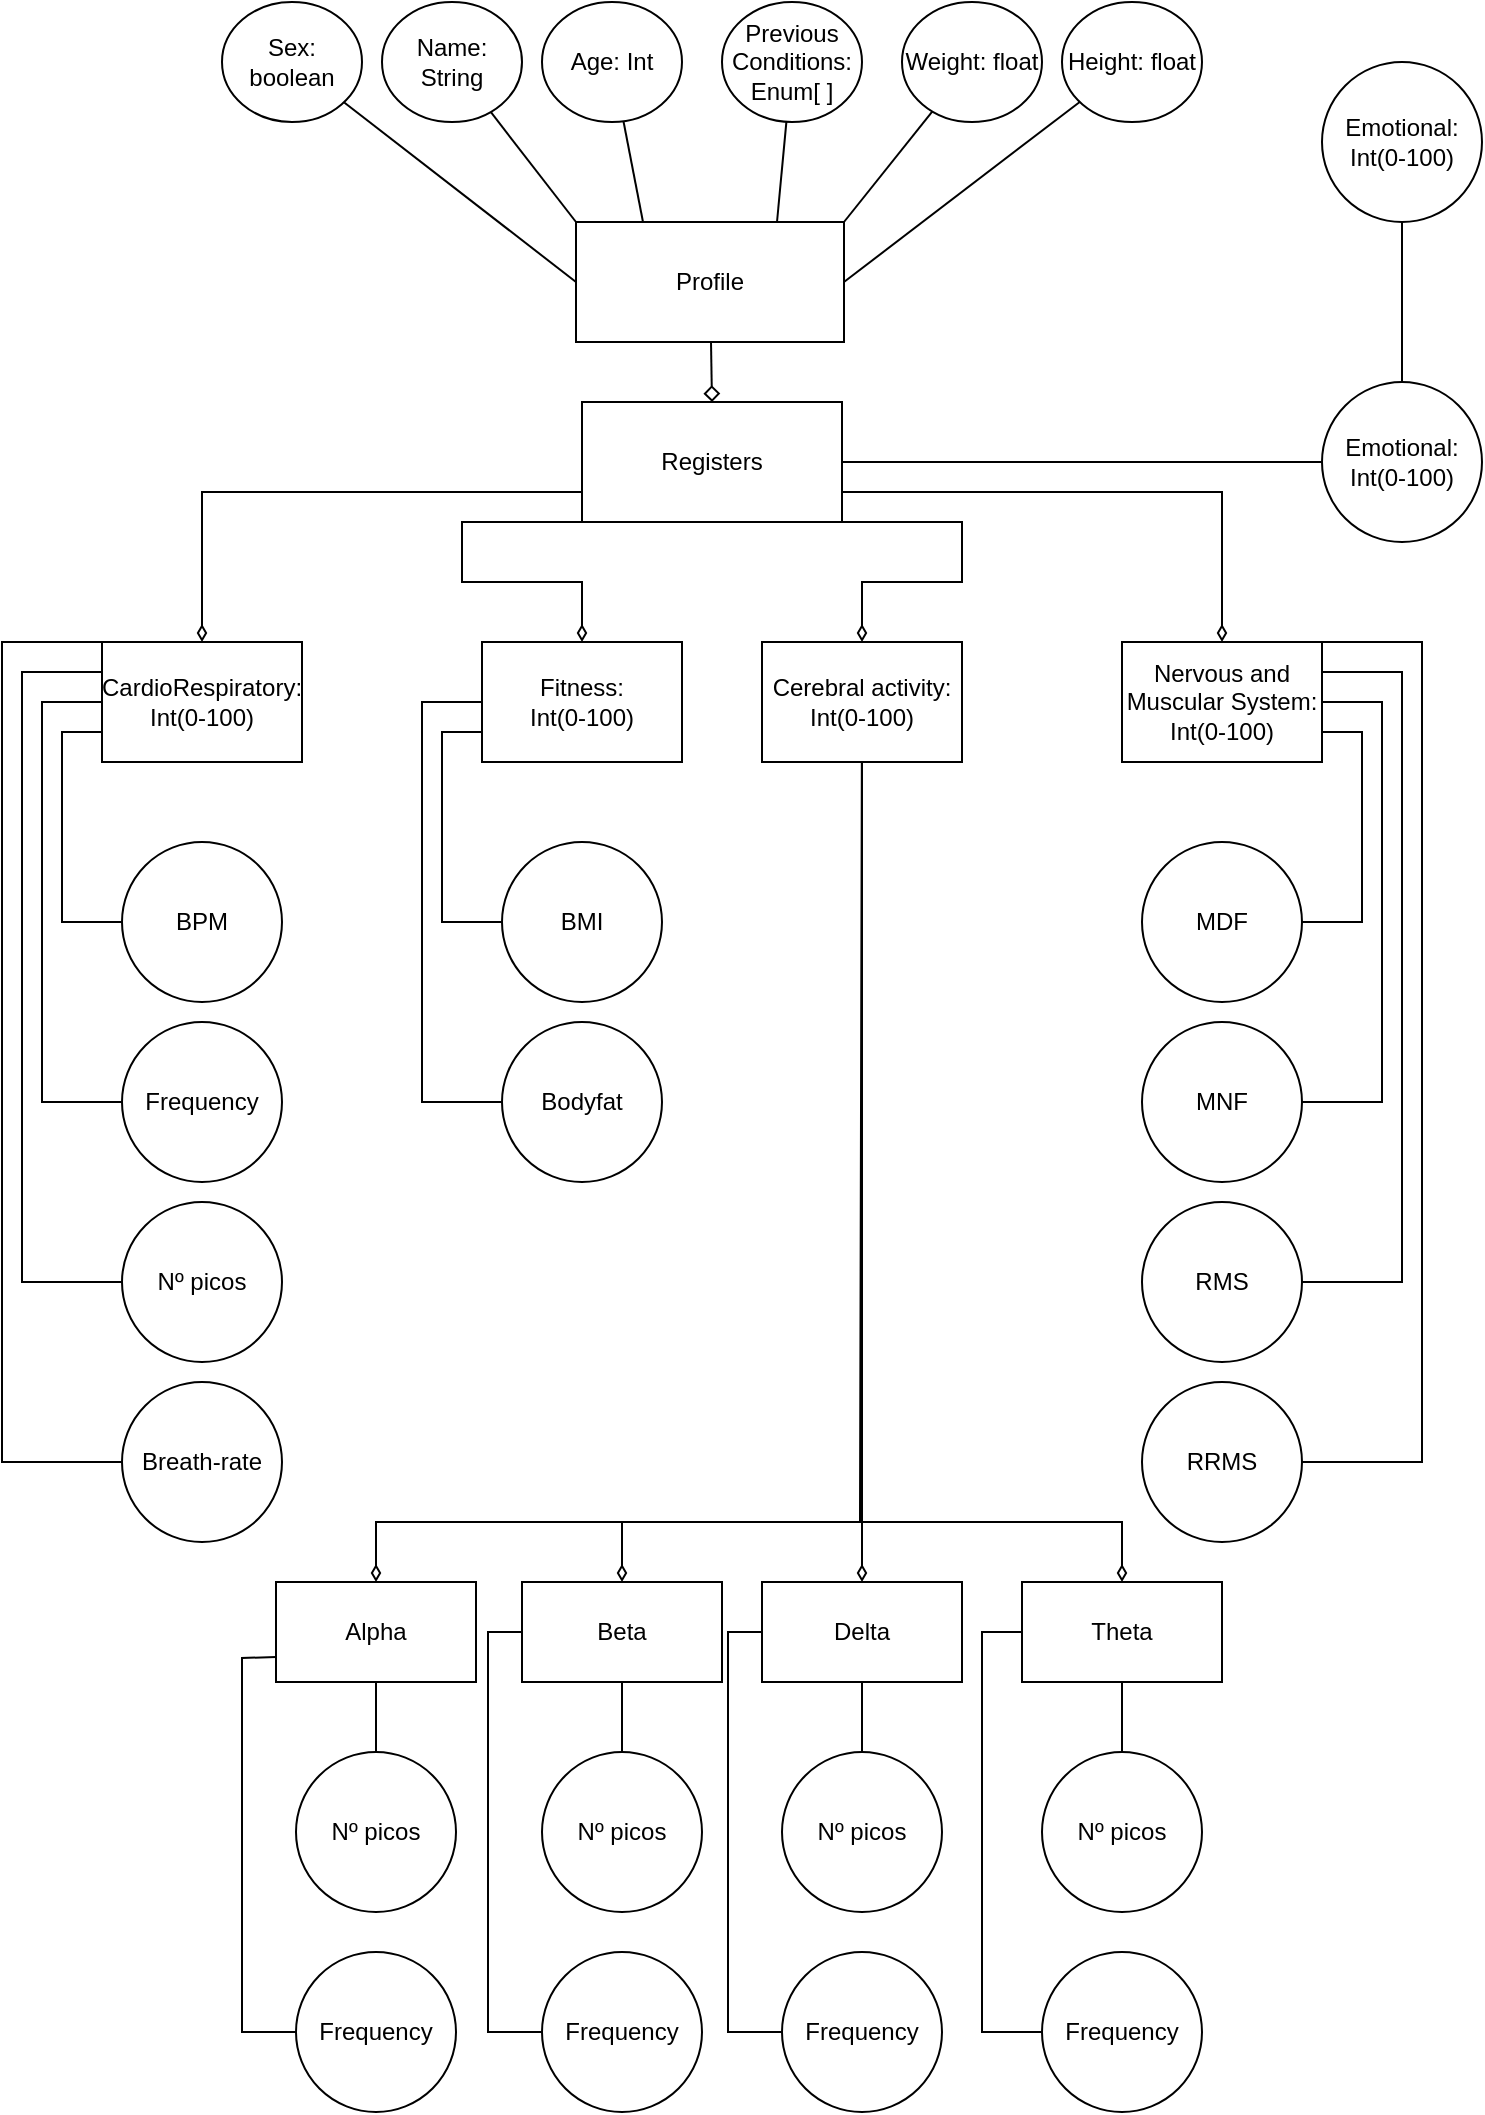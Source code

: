 <mxfile version="13.0.5" type="github"><diagram id="wRc6pEYPEiuRQpmLlJet" name="Page-1"><mxGraphModel dx="1892" dy="1194" grid="1" gridSize="10" guides="1" tooltips="1" connect="1" arrows="1" fold="1" page="1" pageScale="1" pageWidth="827" pageHeight="1169" math="0" shadow="0"><root><mxCell id="0"/><mxCell id="1" parent="0"/><mxCell id="9G0MCJ_sJ1mzn_k1qaKj-18" style="edgeStyle=none;rounded=0;orthogonalLoop=1;jettySize=auto;html=1;entryX=0.5;entryY=0;entryDx=0;entryDy=0;endArrow=diamond;endFill=0;" edge="1" parent="1" source="9G0MCJ_sJ1mzn_k1qaKj-1" target="9G0MCJ_sJ1mzn_k1qaKj-17"><mxGeometry relative="1" as="geometry"/></mxCell><mxCell id="9G0MCJ_sJ1mzn_k1qaKj-1" value="Profile" style="rounded=0;whiteSpace=wrap;html=1;" vertex="1" parent="1"><mxGeometry x="347" y="130" width="134" height="60" as="geometry"/></mxCell><mxCell id="9G0MCJ_sJ1mzn_k1qaKj-10" style="edgeStyle=none;rounded=0;orthogonalLoop=1;jettySize=auto;html=1;entryX=0;entryY=0;entryDx=0;entryDy=0;endArrow=none;endFill=0;" edge="1" parent="1" source="9G0MCJ_sJ1mzn_k1qaKj-2" target="9G0MCJ_sJ1mzn_k1qaKj-1"><mxGeometry relative="1" as="geometry"/></mxCell><mxCell id="9G0MCJ_sJ1mzn_k1qaKj-2" value="Name: String" style="ellipse;whiteSpace=wrap;html=1;" vertex="1" parent="1"><mxGeometry x="250" y="20" width="70" height="60" as="geometry"/></mxCell><mxCell id="9G0MCJ_sJ1mzn_k1qaKj-11" style="edgeStyle=none;rounded=0;orthogonalLoop=1;jettySize=auto;html=1;entryX=0.25;entryY=0;entryDx=0;entryDy=0;endArrow=none;endFill=0;" edge="1" parent="1" source="9G0MCJ_sJ1mzn_k1qaKj-4" target="9G0MCJ_sJ1mzn_k1qaKj-1"><mxGeometry relative="1" as="geometry"/></mxCell><mxCell id="9G0MCJ_sJ1mzn_k1qaKj-4" value="Age: Int" style="ellipse;whiteSpace=wrap;html=1;" vertex="1" parent="1"><mxGeometry x="330" y="20" width="70" height="60" as="geometry"/></mxCell><mxCell id="9G0MCJ_sJ1mzn_k1qaKj-12" style="edgeStyle=none;rounded=0;orthogonalLoop=1;jettySize=auto;html=1;entryX=1;entryY=0;entryDx=0;entryDy=0;endArrow=none;endFill=0;" edge="1" parent="1" source="9G0MCJ_sJ1mzn_k1qaKj-5" target="9G0MCJ_sJ1mzn_k1qaKj-1"><mxGeometry relative="1" as="geometry"/></mxCell><mxCell id="9G0MCJ_sJ1mzn_k1qaKj-5" value="Weight: float" style="ellipse;whiteSpace=wrap;html=1;" vertex="1" parent="1"><mxGeometry x="510" y="20" width="70" height="60" as="geometry"/></mxCell><mxCell id="9G0MCJ_sJ1mzn_k1qaKj-13" style="edgeStyle=none;rounded=0;orthogonalLoop=1;jettySize=auto;html=1;entryX=1;entryY=0.5;entryDx=0;entryDy=0;endArrow=none;endFill=0;" edge="1" parent="1" source="9G0MCJ_sJ1mzn_k1qaKj-6" target="9G0MCJ_sJ1mzn_k1qaKj-1"><mxGeometry relative="1" as="geometry"/></mxCell><mxCell id="9G0MCJ_sJ1mzn_k1qaKj-6" value="Height: float" style="ellipse;whiteSpace=wrap;html=1;" vertex="1" parent="1"><mxGeometry x="590" y="20" width="70" height="60" as="geometry"/></mxCell><mxCell id="9G0MCJ_sJ1mzn_k1qaKj-14" style="edgeStyle=none;rounded=0;orthogonalLoop=1;jettySize=auto;html=1;entryX=0;entryY=0.5;entryDx=0;entryDy=0;endArrow=none;endFill=0;" edge="1" parent="1" source="9G0MCJ_sJ1mzn_k1qaKj-7" target="9G0MCJ_sJ1mzn_k1qaKj-1"><mxGeometry relative="1" as="geometry"/></mxCell><mxCell id="9G0MCJ_sJ1mzn_k1qaKj-7" value="Sex: boolean" style="ellipse;whiteSpace=wrap;html=1;" vertex="1" parent="1"><mxGeometry x="170" y="20" width="70" height="60" as="geometry"/></mxCell><mxCell id="9G0MCJ_sJ1mzn_k1qaKj-15" style="edgeStyle=none;rounded=0;orthogonalLoop=1;jettySize=auto;html=1;entryX=0.75;entryY=0;entryDx=0;entryDy=0;endArrow=none;endFill=0;" edge="1" parent="1" source="9G0MCJ_sJ1mzn_k1qaKj-8" target="9G0MCJ_sJ1mzn_k1qaKj-1"><mxGeometry relative="1" as="geometry"/></mxCell><mxCell id="9G0MCJ_sJ1mzn_k1qaKj-8" value="Previous Conditions:&lt;br&gt;Enum[ ]" style="ellipse;whiteSpace=wrap;html=1;" vertex="1" parent="1"><mxGeometry x="420" y="20" width="70" height="60" as="geometry"/></mxCell><mxCell id="9G0MCJ_sJ1mzn_k1qaKj-23" style="edgeStyle=none;rounded=0;orthogonalLoop=1;jettySize=auto;html=1;entryX=0.5;entryY=0;entryDx=0;entryDy=0;endArrow=diamondThin;endFill=0;exitX=0;exitY=0.75;exitDx=0;exitDy=0;" edge="1" parent="1" source="9G0MCJ_sJ1mzn_k1qaKj-17" target="9G0MCJ_sJ1mzn_k1qaKj-19"><mxGeometry relative="1" as="geometry"><Array as="points"><mxPoint x="160" y="265"/></Array></mxGeometry></mxCell><mxCell id="9G0MCJ_sJ1mzn_k1qaKj-25" style="edgeStyle=none;rounded=0;orthogonalLoop=1;jettySize=auto;html=1;entryX=0;entryY=0.5;entryDx=0;entryDy=0;endArrow=none;endFill=0;exitX=1;exitY=0.5;exitDx=0;exitDy=0;exitPerimeter=0;" edge="1" parent="1" source="9G0MCJ_sJ1mzn_k1qaKj-17" target="9G0MCJ_sJ1mzn_k1qaKj-40"><mxGeometry relative="1" as="geometry"><mxPoint x="230.0" y="340" as="targetPoint"/><Array as="points"/></mxGeometry></mxCell><mxCell id="9G0MCJ_sJ1mzn_k1qaKj-27" style="edgeStyle=none;rounded=0;orthogonalLoop=1;jettySize=auto;html=1;entryX=0.5;entryY=0;entryDx=0;entryDy=0;endArrow=diamondThin;endFill=0;exitX=1;exitY=1;exitDx=0;exitDy=0;" edge="1" parent="1" source="9G0MCJ_sJ1mzn_k1qaKj-17" target="9G0MCJ_sJ1mzn_k1qaKj-26"><mxGeometry relative="1" as="geometry"><Array as="points"><mxPoint x="540" y="280"/><mxPoint x="540" y="310"/><mxPoint x="490" y="310"/></Array></mxGeometry></mxCell><mxCell id="9G0MCJ_sJ1mzn_k1qaKj-29" style="edgeStyle=none;rounded=0;orthogonalLoop=1;jettySize=auto;html=1;entryX=0.5;entryY=0;entryDx=0;entryDy=0;endArrow=diamondThin;endFill=0;exitX=1;exitY=0.75;exitDx=0;exitDy=0;" edge="1" parent="1" source="9G0MCJ_sJ1mzn_k1qaKj-17" target="9G0MCJ_sJ1mzn_k1qaKj-28"><mxGeometry relative="1" as="geometry"><Array as="points"><mxPoint x="670" y="265"/></Array></mxGeometry></mxCell><mxCell id="9G0MCJ_sJ1mzn_k1qaKj-33" style="edgeStyle=none;rounded=0;orthogonalLoop=1;jettySize=auto;html=1;entryX=0.5;entryY=0;entryDx=0;entryDy=0;endArrow=diamondThin;endFill=0;exitX=0.25;exitY=1;exitDx=0;exitDy=0;" edge="1" parent="1" source="9G0MCJ_sJ1mzn_k1qaKj-17" target="9G0MCJ_sJ1mzn_k1qaKj-32"><mxGeometry relative="1" as="geometry"><Array as="points"><mxPoint x="290" y="280"/><mxPoint x="290" y="310"/><mxPoint x="350" y="310"/></Array></mxGeometry></mxCell><mxCell id="9G0MCJ_sJ1mzn_k1qaKj-17" value="Registers" style="rounded=0;whiteSpace=wrap;html=1;" vertex="1" parent="1"><mxGeometry x="350" y="220" width="130" height="60" as="geometry"/></mxCell><mxCell id="9G0MCJ_sJ1mzn_k1qaKj-49" style="edgeStyle=none;rounded=0;orthogonalLoop=1;jettySize=auto;html=1;entryX=0;entryY=0.5;entryDx=0;entryDy=0;endArrow=none;endFill=0;exitX=0;exitY=0;exitDx=0;exitDy=0;" edge="1" parent="1" source="9G0MCJ_sJ1mzn_k1qaKj-19" target="9G0MCJ_sJ1mzn_k1qaKj-42"><mxGeometry relative="1" as="geometry"><Array as="points"><mxPoint x="60" y="340"/><mxPoint x="60" y="750"/></Array></mxGeometry></mxCell><mxCell id="9G0MCJ_sJ1mzn_k1qaKj-51" style="edgeStyle=none;rounded=0;orthogonalLoop=1;jettySize=auto;html=1;entryX=0;entryY=0.5;entryDx=0;entryDy=0;endArrow=none;endFill=0;exitX=0;exitY=0.25;exitDx=0;exitDy=0;" edge="1" parent="1" source="9G0MCJ_sJ1mzn_k1qaKj-19" target="9G0MCJ_sJ1mzn_k1qaKj-39"><mxGeometry relative="1" as="geometry"><Array as="points"><mxPoint x="70" y="355"/><mxPoint x="70" y="660"/></Array></mxGeometry></mxCell><mxCell id="9G0MCJ_sJ1mzn_k1qaKj-52" style="edgeStyle=none;rounded=0;orthogonalLoop=1;jettySize=auto;html=1;endArrow=none;endFill=0;exitX=0;exitY=0.5;exitDx=0;exitDy=0;entryX=0;entryY=0.5;entryDx=0;entryDy=0;" edge="1" parent="1" source="9G0MCJ_sJ1mzn_k1qaKj-19" target="9G0MCJ_sJ1mzn_k1qaKj-38"><mxGeometry relative="1" as="geometry"><mxPoint x="110" y="388" as="sourcePoint"/><mxPoint x="120.102" y="590.85" as="targetPoint"/><Array as="points"><mxPoint x="80" y="370"/><mxPoint x="80" y="570"/></Array></mxGeometry></mxCell><mxCell id="9G0MCJ_sJ1mzn_k1qaKj-55" style="edgeStyle=none;rounded=0;orthogonalLoop=1;jettySize=auto;html=1;entryX=0;entryY=0.5;entryDx=0;entryDy=0;endArrow=none;endFill=0;exitX=0;exitY=0.75;exitDx=0;exitDy=0;" edge="1" parent="1" source="9G0MCJ_sJ1mzn_k1qaKj-19" target="9G0MCJ_sJ1mzn_k1qaKj-37"><mxGeometry relative="1" as="geometry"><Array as="points"><mxPoint x="90" y="385"/><mxPoint x="90" y="480"/></Array></mxGeometry></mxCell><mxCell id="9G0MCJ_sJ1mzn_k1qaKj-19" value="CardioRespiratory:&lt;br&gt;Int(0-100)" style="rounded=0;whiteSpace=wrap;html=1;" vertex="1" parent="1"><mxGeometry x="110" y="340" width="100" height="60" as="geometry"/></mxCell><mxCell id="9G0MCJ_sJ1mzn_k1qaKj-63" style="edgeStyle=none;rounded=0;orthogonalLoop=1;jettySize=auto;html=1;entryX=0.5;entryY=0;entryDx=0;entryDy=0;endArrow=diamondThin;endFill=0;" edge="1" parent="1" source="9G0MCJ_sJ1mzn_k1qaKj-26" target="9G0MCJ_sJ1mzn_k1qaKj-59"><mxGeometry relative="1" as="geometry"><Array as="points"><mxPoint x="489" y="780"/><mxPoint x="370" y="780"/></Array></mxGeometry></mxCell><mxCell id="9G0MCJ_sJ1mzn_k1qaKj-64" style="edgeStyle=none;rounded=0;orthogonalLoop=1;jettySize=auto;html=1;entryX=0.5;entryY=0;entryDx=0;entryDy=0;endArrow=diamondThin;endFill=0;exitX=0.5;exitY=1;exitDx=0;exitDy=0;" edge="1" parent="1" source="9G0MCJ_sJ1mzn_k1qaKj-26" target="9G0MCJ_sJ1mzn_k1qaKj-61"><mxGeometry relative="1" as="geometry"><mxPoint x="490" y="390" as="sourcePoint"/><Array as="points"><mxPoint x="490" y="670"/></Array></mxGeometry></mxCell><mxCell id="9G0MCJ_sJ1mzn_k1qaKj-65" style="edgeStyle=none;rounded=0;orthogonalLoop=1;jettySize=auto;html=1;entryX=0.5;entryY=0;entryDx=0;entryDy=0;endArrow=diamondThin;endFill=0;exitX=0.5;exitY=1;exitDx=0;exitDy=0;startArrow=none;startFill=0;" edge="1" parent="1" source="9G0MCJ_sJ1mzn_k1qaKj-26" target="9G0MCJ_sJ1mzn_k1qaKj-60"><mxGeometry relative="1" as="geometry"><Array as="points"><mxPoint x="490" y="670"/><mxPoint x="490" y="780"/><mxPoint x="620" y="780"/></Array></mxGeometry></mxCell><mxCell id="9G0MCJ_sJ1mzn_k1qaKj-66" style="edgeStyle=none;rounded=0;orthogonalLoop=1;jettySize=auto;html=1;endArrow=diamondThin;endFill=0;" edge="1" parent="1" source="9G0MCJ_sJ1mzn_k1qaKj-26" target="9G0MCJ_sJ1mzn_k1qaKj-57"><mxGeometry relative="1" as="geometry"><Array as="points"><mxPoint x="490" y="780"/><mxPoint x="247" y="780"/></Array></mxGeometry></mxCell><mxCell id="9G0MCJ_sJ1mzn_k1qaKj-26" value="Cerebral activity:&lt;br&gt;Int(0-100)" style="rounded=0;whiteSpace=wrap;html=1;" vertex="1" parent="1"><mxGeometry x="440" y="340" width="100" height="60" as="geometry"/></mxCell><mxCell id="9G0MCJ_sJ1mzn_k1qaKj-87" style="edgeStyle=none;rounded=0;orthogonalLoop=1;jettySize=auto;html=1;entryX=1;entryY=0.5;entryDx=0;entryDy=0;startArrow=none;startFill=0;endArrow=none;endFill=0;strokeWidth=1;exitX=1;exitY=0.75;exitDx=0;exitDy=0;" edge="1" parent="1" source="9G0MCJ_sJ1mzn_k1qaKj-28" target="9G0MCJ_sJ1mzn_k1qaKj-86"><mxGeometry relative="1" as="geometry"><Array as="points"><mxPoint x="740" y="385"/><mxPoint x="740" y="480"/></Array></mxGeometry></mxCell><mxCell id="9G0MCJ_sJ1mzn_k1qaKj-89" style="edgeStyle=none;rounded=0;orthogonalLoop=1;jettySize=auto;html=1;entryX=0;entryY=0.5;entryDx=0;entryDy=0;startArrow=none;startFill=0;endArrow=none;endFill=0;strokeWidth=1;" edge="1" parent="1" source="9G0MCJ_sJ1mzn_k1qaKj-28" target="9G0MCJ_sJ1mzn_k1qaKj-88"><mxGeometry relative="1" as="geometry"><Array as="points"><mxPoint x="750" y="370"/><mxPoint x="750" y="570"/></Array></mxGeometry></mxCell><mxCell id="9G0MCJ_sJ1mzn_k1qaKj-93" style="edgeStyle=none;rounded=0;orthogonalLoop=1;jettySize=auto;html=1;entryX=1;entryY=0.5;entryDx=0;entryDy=0;startArrow=none;startFill=0;endArrow=none;endFill=0;strokeWidth=1;exitX=1;exitY=0.25;exitDx=0;exitDy=0;" edge="1" parent="1" source="9G0MCJ_sJ1mzn_k1qaKj-28" target="9G0MCJ_sJ1mzn_k1qaKj-91"><mxGeometry relative="1" as="geometry"><Array as="points"><mxPoint x="760" y="355"/><mxPoint x="760" y="660"/></Array></mxGeometry></mxCell><mxCell id="9G0MCJ_sJ1mzn_k1qaKj-94" style="edgeStyle=none;rounded=0;orthogonalLoop=1;jettySize=auto;html=1;exitX=1;exitY=0;exitDx=0;exitDy=0;entryX=1;entryY=0.5;entryDx=0;entryDy=0;startArrow=none;startFill=0;endArrow=none;endFill=0;strokeWidth=1;" edge="1" parent="1" source="9G0MCJ_sJ1mzn_k1qaKj-28" target="9G0MCJ_sJ1mzn_k1qaKj-92"><mxGeometry relative="1" as="geometry"><Array as="points"><mxPoint x="770" y="340"/><mxPoint x="770" y="750"/></Array></mxGeometry></mxCell><mxCell id="9G0MCJ_sJ1mzn_k1qaKj-28" value="Nervous and Muscular System:&lt;br&gt;Int(0-100)" style="rounded=0;whiteSpace=wrap;html=1;" vertex="1" parent="1"><mxGeometry x="620" y="340" width="100" height="60" as="geometry"/></mxCell><mxCell id="9G0MCJ_sJ1mzn_k1qaKj-46" style="edgeStyle=none;rounded=0;orthogonalLoop=1;jettySize=auto;html=1;entryX=0;entryY=0.5;entryDx=0;entryDy=0;endArrow=none;endFill=0;exitX=0;exitY=0.75;exitDx=0;exitDy=0;" edge="1" parent="1" source="9G0MCJ_sJ1mzn_k1qaKj-32" target="9G0MCJ_sJ1mzn_k1qaKj-43"><mxGeometry relative="1" as="geometry"><Array as="points"><mxPoint x="280" y="385"/><mxPoint x="280" y="480"/></Array></mxGeometry></mxCell><mxCell id="9G0MCJ_sJ1mzn_k1qaKj-47" style="edgeStyle=none;rounded=0;orthogonalLoop=1;jettySize=auto;html=1;entryX=0;entryY=0.5;entryDx=0;entryDy=0;endArrow=none;endFill=0;" edge="1" parent="1" source="9G0MCJ_sJ1mzn_k1qaKj-32" target="9G0MCJ_sJ1mzn_k1qaKj-48"><mxGeometry relative="1" as="geometry"><mxPoint x="400.0" y="490" as="targetPoint"/><Array as="points"><mxPoint x="270" y="370"/><mxPoint x="270" y="570"/></Array></mxGeometry></mxCell><mxCell id="9G0MCJ_sJ1mzn_k1qaKj-32" value="Fitness:&lt;br&gt;Int(0-100)" style="rounded=0;whiteSpace=wrap;html=1;" vertex="1" parent="1"><mxGeometry x="300" y="340" width="100" height="60" as="geometry"/></mxCell><mxCell id="9G0MCJ_sJ1mzn_k1qaKj-34" style="edgeStyle=none;rounded=0;orthogonalLoop=1;jettySize=auto;html=1;exitX=1;exitY=0.5;exitDx=0;exitDy=0;endArrow=none;endFill=0;" edge="1" parent="1" source="9G0MCJ_sJ1mzn_k1qaKj-32" target="9G0MCJ_sJ1mzn_k1qaKj-32"><mxGeometry relative="1" as="geometry"/></mxCell><mxCell id="9G0MCJ_sJ1mzn_k1qaKj-36" style="edgeStyle=none;rounded=0;orthogonalLoop=1;jettySize=auto;html=1;exitX=0;exitY=0.5;exitDx=0;exitDy=0;endArrow=none;endFill=0;" edge="1" parent="1"><mxGeometry relative="1" as="geometry"><mxPoint x="190.0" y="370" as="sourcePoint"/><mxPoint x="190.0" y="370" as="targetPoint"/></mxGeometry></mxCell><mxCell id="9G0MCJ_sJ1mzn_k1qaKj-37" value="BPM" style="ellipse;whiteSpace=wrap;html=1;aspect=fixed;" vertex="1" parent="1"><mxGeometry x="120" y="440" width="80" height="80" as="geometry"/></mxCell><mxCell id="9G0MCJ_sJ1mzn_k1qaKj-38" value="Frequency" style="ellipse;whiteSpace=wrap;html=1;aspect=fixed;" vertex="1" parent="1"><mxGeometry x="120" y="530" width="80" height="80" as="geometry"/></mxCell><mxCell id="9G0MCJ_sJ1mzn_k1qaKj-39" value="Nº picos" style="ellipse;whiteSpace=wrap;html=1;aspect=fixed;" vertex="1" parent="1"><mxGeometry x="120" y="620" width="80" height="80" as="geometry"/></mxCell><mxCell id="9G0MCJ_sJ1mzn_k1qaKj-96" value="" style="edgeStyle=none;rounded=0;orthogonalLoop=1;jettySize=auto;html=1;startArrow=none;startFill=0;endArrow=none;endFill=0;strokeWidth=1;" edge="1" parent="1" source="9G0MCJ_sJ1mzn_k1qaKj-40" target="9G0MCJ_sJ1mzn_k1qaKj-95"><mxGeometry relative="1" as="geometry"/></mxCell><mxCell id="9G0MCJ_sJ1mzn_k1qaKj-40" value="Emotional: Int(0-100)" style="ellipse;whiteSpace=wrap;html=1;aspect=fixed;" vertex="1" parent="1"><mxGeometry x="720" y="210" width="80" height="80" as="geometry"/></mxCell><mxCell id="9G0MCJ_sJ1mzn_k1qaKj-95" value="Emotional: Int(0-100)" style="ellipse;whiteSpace=wrap;html=1;aspect=fixed;" vertex="1" parent="1"><mxGeometry x="720" y="50" width="80" height="80" as="geometry"/></mxCell><mxCell id="9G0MCJ_sJ1mzn_k1qaKj-42" value="Breath-rate" style="ellipse;whiteSpace=wrap;html=1;aspect=fixed;" vertex="1" parent="1"><mxGeometry x="120" y="710" width="80" height="80" as="geometry"/></mxCell><mxCell id="9G0MCJ_sJ1mzn_k1qaKj-43" value="BMI" style="ellipse;whiteSpace=wrap;html=1;aspect=fixed;" vertex="1" parent="1"><mxGeometry x="310" y="440" width="80" height="80" as="geometry"/></mxCell><mxCell id="9G0MCJ_sJ1mzn_k1qaKj-48" value="Bodyfat" style="ellipse;whiteSpace=wrap;html=1;aspect=fixed;" vertex="1" parent="1"><mxGeometry x="310" y="530" width="80" height="80" as="geometry"/></mxCell><mxCell id="9G0MCJ_sJ1mzn_k1qaKj-50" style="edgeStyle=none;rounded=0;orthogonalLoop=1;jettySize=auto;html=1;exitX=0;exitY=0.5;exitDx=0;exitDy=0;entryX=0;entryY=0.25;entryDx=0;entryDy=0;endArrow=none;endFill=0;" edge="1" parent="1" source="9G0MCJ_sJ1mzn_k1qaKj-19" target="9G0MCJ_sJ1mzn_k1qaKj-19"><mxGeometry relative="1" as="geometry"/></mxCell><mxCell id="9G0MCJ_sJ1mzn_k1qaKj-56" value="Frequency" style="ellipse;whiteSpace=wrap;html=1;aspect=fixed;" vertex="1" parent="1"><mxGeometry x="207" y="995" width="80" height="80" as="geometry"/></mxCell><mxCell id="9G0MCJ_sJ1mzn_k1qaKj-69" style="edgeStyle=none;rounded=0;orthogonalLoop=1;jettySize=auto;html=1;entryX=0;entryY=0.5;entryDx=0;entryDy=0;endArrow=none;endFill=0;exitX=0;exitY=0.75;exitDx=0;exitDy=0;" edge="1" parent="1" source="9G0MCJ_sJ1mzn_k1qaKj-57" target="9G0MCJ_sJ1mzn_k1qaKj-56"><mxGeometry relative="1" as="geometry"><Array as="points"><mxPoint x="180" y="848"/><mxPoint x="180" y="1035"/></Array></mxGeometry></mxCell><mxCell id="9G0MCJ_sJ1mzn_k1qaKj-76" style="edgeStyle=none;rounded=0;orthogonalLoop=1;jettySize=auto;html=1;endArrow=none;endFill=0;" edge="1" parent="1" source="9G0MCJ_sJ1mzn_k1qaKj-57" target="9G0MCJ_sJ1mzn_k1qaKj-62"><mxGeometry relative="1" as="geometry"/></mxCell><mxCell id="9G0MCJ_sJ1mzn_k1qaKj-57" value="Alpha" style="rounded=0;whiteSpace=wrap;html=1;" vertex="1" parent="1"><mxGeometry x="197" y="810" width="100" height="50" as="geometry"/></mxCell><mxCell id="9G0MCJ_sJ1mzn_k1qaKj-75" style="edgeStyle=none;rounded=0;orthogonalLoop=1;jettySize=auto;html=1;endArrow=none;endFill=0;" edge="1" parent="1" source="9G0MCJ_sJ1mzn_k1qaKj-59" target="9G0MCJ_sJ1mzn_k1qaKj-72"><mxGeometry relative="1" as="geometry"/></mxCell><mxCell id="9G0MCJ_sJ1mzn_k1qaKj-59" value="Beta" style="rounded=0;whiteSpace=wrap;html=1;" vertex="1" parent="1"><mxGeometry x="320" y="810" width="100" height="50" as="geometry"/></mxCell><mxCell id="9G0MCJ_sJ1mzn_k1qaKj-60" value="Theta" style="rounded=0;whiteSpace=wrap;html=1;" vertex="1" parent="1"><mxGeometry x="570" y="810" width="100" height="50" as="geometry"/></mxCell><mxCell id="9G0MCJ_sJ1mzn_k1qaKj-61" value="Delta" style="rounded=0;whiteSpace=wrap;html=1;" vertex="1" parent="1"><mxGeometry x="440" y="810" width="100" height="50" as="geometry"/></mxCell><mxCell id="9G0MCJ_sJ1mzn_k1qaKj-62" value="Nº picos" style="ellipse;whiteSpace=wrap;html=1;aspect=fixed;" vertex="1" parent="1"><mxGeometry x="207" y="895" width="80" height="80" as="geometry"/></mxCell><mxCell id="9G0MCJ_sJ1mzn_k1qaKj-71" value="Frequency" style="ellipse;whiteSpace=wrap;html=1;aspect=fixed;" vertex="1" parent="1"><mxGeometry x="330" y="995" width="80" height="80" as="geometry"/></mxCell><mxCell id="9G0MCJ_sJ1mzn_k1qaKj-72" value="Nº picos" style="ellipse;whiteSpace=wrap;html=1;aspect=fixed;" vertex="1" parent="1"><mxGeometry x="330" y="895" width="80" height="80" as="geometry"/></mxCell><mxCell id="9G0MCJ_sJ1mzn_k1qaKj-73" style="edgeStyle=none;rounded=0;orthogonalLoop=1;jettySize=auto;html=1;entryX=0;entryY=0.5;entryDx=0;entryDy=0;endArrow=none;endFill=0;exitX=0;exitY=0.5;exitDx=0;exitDy=0;" edge="1" parent="1" source="9G0MCJ_sJ1mzn_k1qaKj-59" target="9G0MCJ_sJ1mzn_k1qaKj-71"><mxGeometry relative="1" as="geometry"><mxPoint x="310" y="835" as="sourcePoint"/><mxPoint x="330" y="932.5" as="targetPoint"/><Array as="points"><mxPoint x="303" y="835"/><mxPoint x="303" y="1035"/></Array></mxGeometry></mxCell><mxCell id="9G0MCJ_sJ1mzn_k1qaKj-77" style="edgeStyle=none;rounded=0;orthogonalLoop=1;jettySize=auto;html=1;endArrow=none;endFill=0;exitX=0.5;exitY=1;exitDx=0;exitDy=0;" edge="1" parent="1" target="9G0MCJ_sJ1mzn_k1qaKj-79" source="9G0MCJ_sJ1mzn_k1qaKj-61"><mxGeometry relative="1" as="geometry"><mxPoint x="490.0" y="860" as="sourcePoint"/></mxGeometry></mxCell><mxCell id="9G0MCJ_sJ1mzn_k1qaKj-78" value="Frequency" style="ellipse;whiteSpace=wrap;html=1;aspect=fixed;" vertex="1" parent="1"><mxGeometry x="450" y="995" width="80" height="80" as="geometry"/></mxCell><mxCell id="9G0MCJ_sJ1mzn_k1qaKj-79" value="Nº picos" style="ellipse;whiteSpace=wrap;html=1;aspect=fixed;" vertex="1" parent="1"><mxGeometry x="450" y="895" width="80" height="80" as="geometry"/></mxCell><mxCell id="9G0MCJ_sJ1mzn_k1qaKj-80" style="edgeStyle=none;rounded=0;orthogonalLoop=1;jettySize=auto;html=1;entryX=0;entryY=0.5;entryDx=0;entryDy=0;endArrow=none;endFill=0;exitX=0;exitY=0.5;exitDx=0;exitDy=0;" edge="1" parent="1" target="9G0MCJ_sJ1mzn_k1qaKj-78" source="9G0MCJ_sJ1mzn_k1qaKj-61"><mxGeometry relative="1" as="geometry"><mxPoint x="440.0" y="835" as="sourcePoint"/><mxPoint x="450" y="932.5" as="targetPoint"/><Array as="points"><mxPoint x="423" y="835"/><mxPoint x="423" y="1035"/></Array></mxGeometry></mxCell><mxCell id="9G0MCJ_sJ1mzn_k1qaKj-81" style="edgeStyle=none;rounded=0;orthogonalLoop=1;jettySize=auto;html=1;endArrow=none;endFill=0;exitX=0.5;exitY=1;exitDx=0;exitDy=0;" edge="1" parent="1" target="9G0MCJ_sJ1mzn_k1qaKj-83" source="9G0MCJ_sJ1mzn_k1qaKj-60"><mxGeometry relative="1" as="geometry"><mxPoint x="617.0" y="860" as="sourcePoint"/></mxGeometry></mxCell><mxCell id="9G0MCJ_sJ1mzn_k1qaKj-82" value="Frequency" style="ellipse;whiteSpace=wrap;html=1;aspect=fixed;" vertex="1" parent="1"><mxGeometry x="580" y="995" width="80" height="80" as="geometry"/></mxCell><mxCell id="9G0MCJ_sJ1mzn_k1qaKj-83" value="Nº picos" style="ellipse;whiteSpace=wrap;html=1;aspect=fixed;" vertex="1" parent="1"><mxGeometry x="580" y="895" width="80" height="80" as="geometry"/></mxCell><mxCell id="9G0MCJ_sJ1mzn_k1qaKj-84" style="edgeStyle=none;rounded=0;orthogonalLoop=1;jettySize=auto;html=1;entryX=0;entryY=0.5;entryDx=0;entryDy=0;endArrow=none;endFill=0;exitX=0;exitY=0.5;exitDx=0;exitDy=0;" edge="1" parent="1" target="9G0MCJ_sJ1mzn_k1qaKj-82" source="9G0MCJ_sJ1mzn_k1qaKj-60"><mxGeometry relative="1" as="geometry"><mxPoint x="567.0" y="835" as="sourcePoint"/><mxPoint x="577" y="932.5" as="targetPoint"/><Array as="points"><mxPoint x="550" y="835"/><mxPoint x="550" y="1035"/></Array></mxGeometry></mxCell><mxCell id="9G0MCJ_sJ1mzn_k1qaKj-86" value="MDF" style="ellipse;whiteSpace=wrap;html=1;aspect=fixed;" vertex="1" parent="1"><mxGeometry x="630" y="440" width="80" height="80" as="geometry"/></mxCell><mxCell id="9G0MCJ_sJ1mzn_k1qaKj-88" value="MNF" style="ellipse;whiteSpace=wrap;html=1;aspect=fixed;" vertex="1" parent="1"><mxGeometry x="630" y="530" width="80" height="80" as="geometry"/></mxCell><mxCell id="9G0MCJ_sJ1mzn_k1qaKj-91" value="RMS" style="ellipse;whiteSpace=wrap;html=1;aspect=fixed;" vertex="1" parent="1"><mxGeometry x="630" y="620" width="80" height="80" as="geometry"/></mxCell><mxCell id="9G0MCJ_sJ1mzn_k1qaKj-92" value="RRMS" style="ellipse;whiteSpace=wrap;html=1;aspect=fixed;" vertex="1" parent="1"><mxGeometry x="630" y="710" width="80" height="80" as="geometry"/></mxCell></root></mxGraphModel></diagram></mxfile>